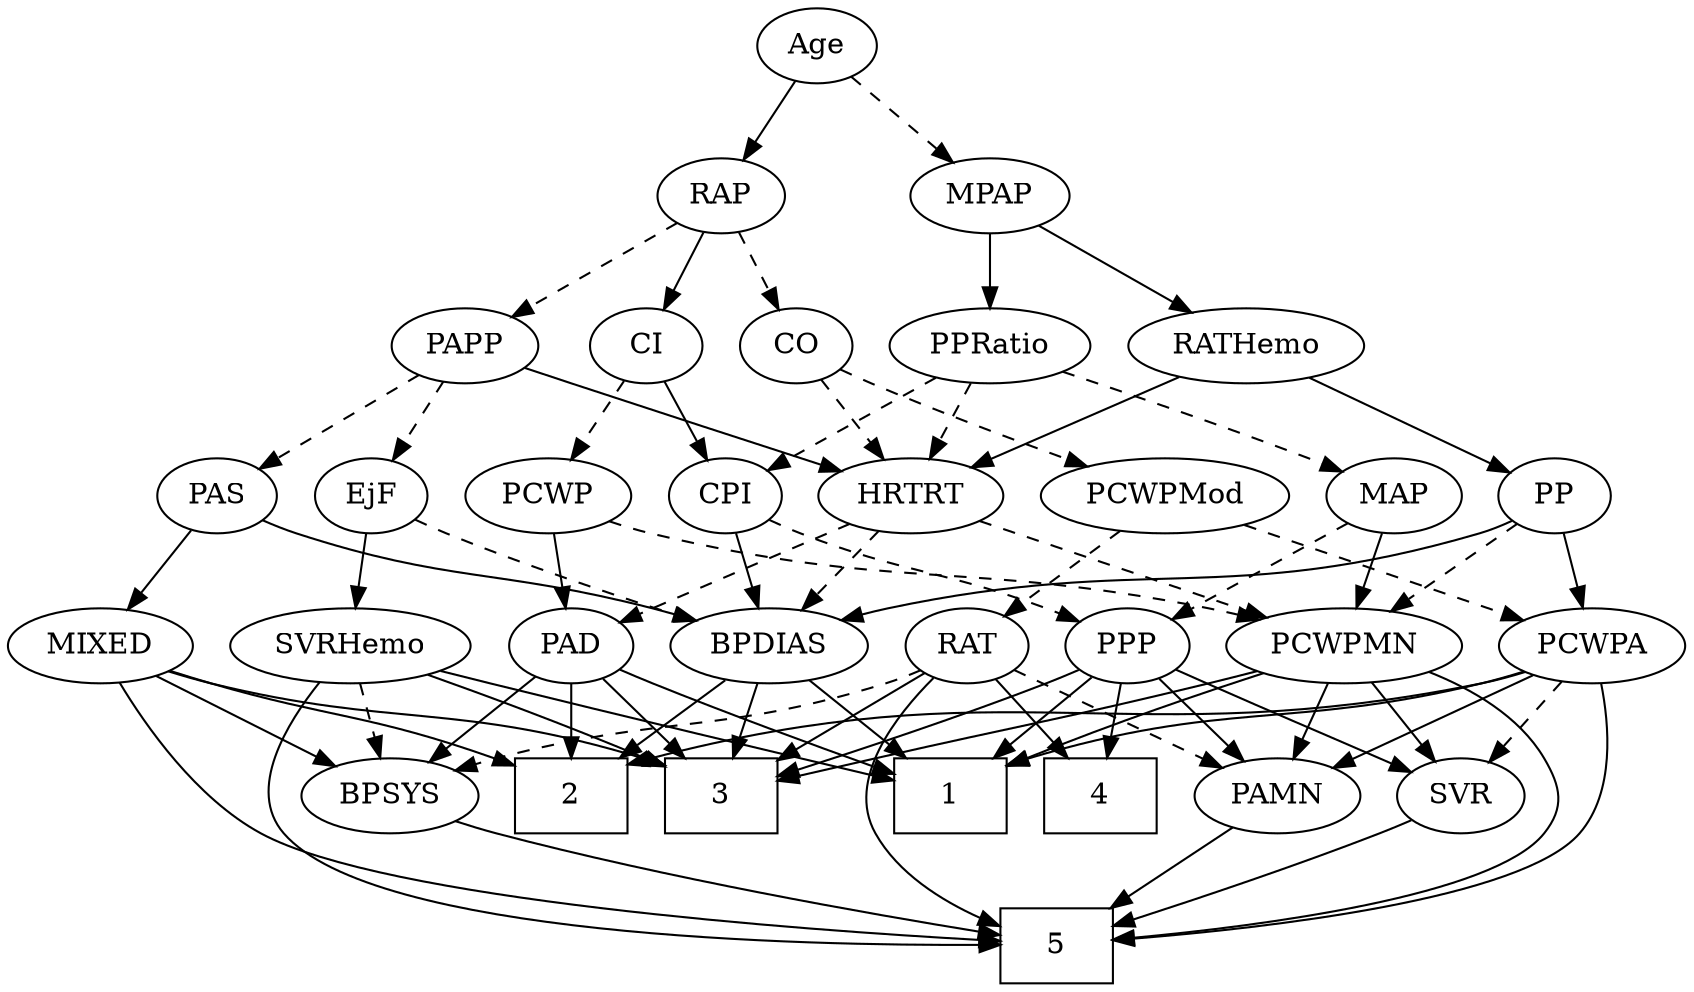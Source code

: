 strict digraph {
	graph [bb="0,0,741.34,468"];
	node [label="\N"];
	1	[height=0.5,
		pos="375.3,90",
		shape=box,
		width=0.75];
	2	[height=0.5,
		pos="231.3,90",
		shape=box,
		width=0.75];
	3	[height=0.5,
		pos="303.3,90",
		shape=box,
		width=0.75];
	4	[height=0.5,
		pos="485.3,90",
		shape=box,
		width=0.75];
	5	[height=0.5,
		pos="498.3,18",
		shape=box,
		width=0.75];
	Age	[height=0.5,
		pos="353.3,450",
		width=0.75];
	RAP	[height=0.5,
		pos="288.3,378",
		width=0.77632];
	Age -> RAP	[pos="e,302.06,393.82 339.51,434.15 330.64,424.6 318.93,411.99 308.96,401.25",
		style=solid];
	MPAP	[height=0.5,
		pos="418.3,378",
		width=0.97491];
	Age -> MPAP	[pos="e,403.63,394.8 367.08,434.15 375.63,424.94 386.81,412.91 396.54,402.43",
		style=dashed];
	EjF	[height=0.5,
		pos="162.3,234",
		width=0.75];
	SVRHemo	[height=0.5,
		pos="148.3,162",
		width=1.3902];
	EjF -> SVRHemo	[pos="e,151.75,180.28 158.91,216.05 157.37,208.35 155.5,199.03 153.77,190.36",
		style=solid];
	BPDIAS	[height=0.5,
		pos="334.3,162",
		width=1.1735];
	EjF -> BPDIAS	[pos="e,303.26,174.39 183.51,222.69 188.34,220.42 193.47,218.08 198.3,216 230.01,202.35 266.5,188.22 293.69,177.98",
		style=dashed];
	CO	[height=0.5,
		pos="324.3,306",
		width=0.75];
	RAP -> CO	[pos="e,315.99,323.15 296.65,360.76 301.01,352.28 306.44,341.71 311.34,332.2",
		style=dashed];
	CI	[height=0.5,
		pos="252.3,306",
		width=0.75];
	RAP -> CI	[pos="e,260.6,323.15 279.95,360.76 275.58,352.28 270.15,341.71 265.26,332.2",
		style=solid];
	PAPP	[height=0.5,
		pos="174.3,306",
		width=0.88464];
	RAP -> PAPP	[pos="e,195.18,319.82 268.7,364.97 250.84,354 224.22,337.65 203.79,325.11",
		style=dashed];
	MIXED	[height=0.5,
		pos="40.296,162",
		width=1.1193];
	MIXED -> 2	[pos="e,203.92,104.32 71.129,150.27 77.152,148.18 83.42,146.02 89.296,144 133.51,128.82 147.49,126.85 194.42,108.15",
		style=solid];
	MIXED -> 3	[pos="e,276.06,104.7 70.418,149.84 76.614,147.74 83.129,145.69 89.296,144 164.11,123.56 188.77,132.63 266.33,107.89",
		style=solid];
	MIXED -> 5	[pos="e,471.07,19.454 44.945,144.05 51.571,123.36 65.844,89.041 91.296,72 151.4,31.763 372.1,22.013 460.91,19.701",
		style=solid];
	BPSYS	[height=0.5,
		pos="148.3,90",
		width=1.0471];
	MIXED -> BPSYS	[pos="e,126.84,104.91 62.152,146.83 78.213,136.42 100.24,122.15 118,110.64",
		style=solid];
	RATHemo	[height=0.5,
		pos="418.3,306",
		width=1.3721];
	MPAP -> RATHemo	[pos="e,418.3,324.1 418.3,359.7 418.3,351.98 418.3,342.71 418.3,334.11",
		style=solid];
	PPRatio	[height=0.5,
		pos="525.3,306",
		width=1.1013];
	MPAP -> PPRatio	[pos="e,503.73,321.11 439.18,363.34 455.17,352.87 477.46,338.3 495.35,326.59",
		style=solid];
	BPSYS -> 5	[pos="e,471.2,22.132 176.38,77.944 182.55,75.769 189.09,73.651 195.3,72 289.55,46.916 403.53,30.648 461.12,23.383",
		style=solid];
	PAD	[height=0.5,
		pos="245.3,162",
		width=0.79437];
	PAD -> 1	[pos="e,348.26,105.56 266.47,149.6 286.16,139 315.89,122.99 339.31,110.38",
		style=solid];
	PAD -> 2	[pos="e,234.75,108.28 241.91,144.05 240.37,136.35 238.5,127.03 236.77,118.36",
		style=solid];
	PAD -> 3	[pos="e,289.11,108.13 257.88,145.81 265.07,137.14 274.25,126.05 282.48,116.12",
		style=solid];
	PAD -> BPSYS	[pos="e,168.13,105.31 227.05,147.83 212.75,137.51 192.61,122.98 176.27,111.19",
		style=solid];
	PCWPMod	[height=0.5,
		pos="517.3,234",
		width=1.4443];
	CO -> PCWPMod	[pos="e,479.42,246.43 345.44,294.52 350.27,292.26 355.42,289.96 360.3,288 396.41,273.44 438.22,259.46 469.61,249.51",
		style=dashed];
	HRTRT	[height=0.5,
		pos="335.3,234",
		width=1.1013];
	CO -> HRTRT	[pos="e,332.58,252.28 326.96,288.05 328.17,280.35 329.64,271.03 331,262.36",
		style=dashed];
	PAS	[height=0.5,
		pos="90.296,234",
		width=0.75];
	PAS -> MIXED	[pos="e,52.059,179.47 79.2,217.46 72.969,208.74 65.049,197.65 57.984,187.76",
		style=solid];
	PAS -> BPDIAS	[pos="e,302.61,174.09 110.92,222.33 115.87,220.03 121.2,217.76 126.3,216 193.95,192.58 214.37,199.34 283.3,180 286.44,179.12 289.68,178.16 \
292.93,177.16",
		style=solid];
	PAMN	[height=0.5,
		pos="566.3,90",
		width=1.011];
	PAMN -> 5	[pos="e,515.26,36.461 551.21,73.465 542.72,64.734 531.94,53.635 522.33,43.737",
		style=solid];
	PP	[height=0.5,
		pos="614.3,234",
		width=0.75];
	RATHemo -> PP	[pos="e,593.16,245.5 455.61,294.04 488.34,284.11 537,268.52 578.3,252 580.13,251.27 581.99,250.49 583.87,249.68",
		style=solid];
	RATHemo -> HRTRT	[pos="e,353.2,250.1 399.46,289.12 388.08,279.52 373.43,267.16 360.99,256.67",
		style=solid];
	CPI	[height=0.5,
		pos="420.3,234",
		width=0.75];
	CPI -> BPDIAS	[pos="e,353.22,178.41 403.71,219.5 391.64,209.67 375.02,196.15 361.07,184.79",
		style=solid];
	PPP	[height=0.5,
		pos="494.3,162",
		width=0.75];
	CPI -> PPP	[pos="e,479.34,177.14 435.27,218.83 445.8,208.87 460.08,195.37 471.95,184.14",
		style=dashed];
	RAT	[height=0.5,
		pos="422.3,162",
		width=0.75827];
	RAT -> 3	[pos="e,330.55,107.03 402.65,149.44 385.51,139.36 360.21,124.48 339.43,112.26",
		style=solid];
	RAT -> 4	[pos="e,469.96,108.04 435.66,146.15 443.66,137.26 454.03,125.74 463.22,115.53",
		style=solid];
	RAT -> 5	[pos="e,478.32,36.459 425.08,144.02 428.66,125.41 436.05,95.116 449.3,72 455.12,61.844 463.21,52.044 471.15,43.691",
		style=solid];
	RAT -> BPSYS	[pos="e,176.9,102.17 401.13,150.2 396.04,147.91 390.55,145.68 385.3,144 303.42,117.87 278.19,130.69 195.3,108 192.38,107.2 189.38,106.3 \
186.38,105.35",
		style=dashed];
	RAT -> PAMN	[pos="e,541.08,103.26 443.54,150.67 466.78,139.38 504.36,121.11 531.83,107.76",
		style=dashed];
	SVR	[height=0.5,
		pos="686.3,90",
		width=0.77632];
	SVR -> 5	[pos="e,525.31,28.476 663.25,79.496 657.11,77.011 650.47,74.367 644.3,72 607.2,57.765 564.44,42.359 534.83,31.845",
		style=solid];
	PCWPMod -> RAT	[pos="e,439.82,175.91 496.21,217.46 482.05,207.03 463.29,193.2 448.21,182.09",
		style=dashed];
	PCWPA	[height=0.5,
		pos="581.3,162",
		width=1.1555];
	PCWPMod -> PCWPA	[pos="e,566.68,178.99 532.46,216.41 540.63,207.48 550.84,196.31 559.81,186.5",
		style=dashed];
	PCWPA -> 1	[pos="e,402.46,100.23 549.56,150.22 512.5,137.62 451.28,116.82 412.15,103.52",
		style=solid];
	PCWPA -> 2	[pos="e,258.47,104.89 550.54,149.73 543.93,147.59 536.93,145.55 530.3,144 418.54,117.96 382.37,140.29 268.28,107.76",
		style=solid];
	PCWPA -> 5	[pos="e,525.45,23.26 594.7,144.88 608.48,126.22 625.99,95.12 611.3,72 594.73,45.926 561.56,32.455 535.43,25.638",
		style=solid];
	PCWPA -> PAMN	[pos="e,570,108.28 577.67,144.05 576,136.26 573.97,126.82 572.1,118.08",
		style=solid];
	PCWPA -> SVR	[pos="e,667.38,103.61 603.05,146.5 619.22,135.72 641.38,120.94 658.78,109.34",
		style=dashed];
	PCWPMN	[height=0.5,
		pos="691.3,162",
		width=1.3902];
	PCWPMN -> 1	[pos="e,402.31,97.422 654.29,149.81 647.03,147.76 639.45,145.73 632.3,144 551.73,124.51 530.37,125.28 449.3,108 437.23,105.43 424.1,102.46 \
412.29,99.74",
		style=solid];
	PCWPMN -> 3	[pos="e,330.46,104.93 655.01,149.57 647.55,147.5 639.71,145.51 632.3,144 506.89,118.4 467.26,143.2 340.17,107.71",
		style=solid];
	PCWPMN -> 5	[pos="e,525.56,21.288 705.84,144.69 721.06,125.57 740.52,93.755 723.3,72 700.31,42.973 593.57,28.256 535.75,22.3",
		style=solid];
	PCWPMN -> PAMN	[pos="e,589.63,104.07 665.4,146.5 645.96,135.61 619.24,120.65 598.44,109",
		style=solid];
	PCWPMN -> SVR	[pos="e,687.52,108.1 690.06,143.7 689.51,135.98 688.85,126.71 688.23,118.11",
		style=solid];
	SVRHemo -> 1	[pos="e,347.99,104.5 186.04,150.04 193.1,148.01 200.42,145.93 207.3,144 262.87,128.42 280.48,128.96 338.35,108.05",
		style=solid];
	SVRHemo -> 3	[pos="e,276.2,103.87 178.7,147.68 200.82,137.94 231.7,124.25 266.72,108.22",
		style=solid];
	SVRHemo -> 5	[pos="e,471.13,20.588 129.32,145.18 108.88,126.26 81.731,94.351 101.3,72 124.84,45.11 366.58,27.229 460.9,21.229",
		style=solid];
	SVRHemo -> BPSYS	[pos="e,148.3,108.1 148.3,143.7 148.3,135.98 148.3,126.71 148.3,118.11",
		style=dashed];
	BPDIAS -> 1	[pos="e,365.08,108.45 344.01,144.41 348.77,136.28 354.62,126.31 359.96,117.18",
		style=solid];
	BPDIAS -> 2	[pos="e,256.37,108.04 312.45,146.15 298.6,136.74 280.41,124.38 264.76,113.74",
		style=solid];
	BPDIAS -> 3	[pos="e,310.95,108.28 326.79,144.05 323.27,136.09 318.98,126.41 315.04,117.51",
		style=solid];
	MAP	[height=0.5,
		pos="690.3,234",
		width=0.84854];
	MAP -> PCWPMN	[pos="e,691.05,180.1 690.54,215.7 690.65,207.98 690.79,198.71 690.91,190.11",
		style=solid];
	MAP -> PPP	[pos="e,515.39,173.6 666.78,222.5 661.41,220.24 655.69,217.95 650.3,216 597.93,197.08 582.28,199.94 530.3,180 528.46,179.29 526.58,178.54 \
524.7,177.74",
		style=dashed];
	PP -> PCWPA	[pos="e,589.29,179.96 606.48,216.41 602.63,208.25 597.9,198.22 593.58,189.07",
		style=solid];
	PP -> PCWPMN	[pos="e,673.58,179.1 629.88,218.83 640.26,209.4 654.14,196.78 666.07,185.93",
		style=dashed];
	PP -> BPDIAS	[pos="e,366,174.09 593.72,222.18 588.77,219.89 583.43,217.66 578.3,216 495.7,189.24 470.4,201.54 386.3,180 382.88,179.13 379.36,178.15 \
375.84,177.11",
		style=solid];
	PPP -> 1	[pos="e,402.55,107.03 474.65,149.44 457.51,139.36 432.21,124.48 411.43,112.26",
		style=solid];
	PPP -> 3	[pos="e,330.63,104.42 473.2,150.4 468.36,148.15 463.2,145.89 458.3,144 409.55,125.23 392.71,127.52 340.13,108.03",
		style=solid];
	PPP -> 4	[pos="e,487.52,108.28 492.12,144.05 491.13,136.35 489.93,127.03 488.81,118.36",
		style=solid];
	PPP -> PAMN	[pos="e,550.5,106.36 508.87,146.83 518.68,137.29 531.84,124.5 543.08,113.57",
		style=solid];
	PPP -> SVR	[pos="e,661.39,98.499 515.44,150.53 520.28,148.27 525.43,145.97 530.3,144 571.33,127.4 619.76,111.5 651.65,101.52",
		style=solid];
	PPRatio -> CPI	[pos="e,438.96,247.44 503.79,290.67 487.55,279.83 465.13,264.89 447.61,253.21",
		style=dashed];
	PPRatio -> MAP	[pos="e,666.18,245.25 553.6,293.01 578.93,282.27 617.1,266.09 650.3,252 652.46,251.08 654.7,250.13 656.95,249.17",
		style=dashed];
	PPRatio -> HRTRT	[pos="e,365.09,245.98 495.61,294.06 463.08,282.08 410.74,262.8 374.77,249.54",
		style=dashed];
	PCWP	[height=0.5,
		pos="242.3,234",
		width=0.97491];
	PCWP -> PAD	[pos="e,244.56,180.1 243.04,215.7 243.37,207.98 243.77,198.71 244.13,190.11",
		style=solid];
	PCWP -> PCWPMN	[pos="e,655.03,174.54 268.46,221.59 274.24,219.44 280.4,217.42 286.3,216 436.61,179.82 480.53,209.52 632.3,180 636.48,179.19 640.79,178.21 \
645.09,177.15",
		style=dashed];
	CI -> CPI	[pos="e,399.11,245.36 273.49,294.64 278.32,292.37 283.46,290.05 288.3,288 330.27,270.26 342.33,269.74 384.3,252 386.11,251.23 387.97,250.43 \
389.83,249.6",
		style=solid];
	CI -> PCWP	[pos="e,244.76,252.28 249.88,288.05 248.77,280.35 247.44,271.03 246.21,262.36",
		style=dashed];
	PAPP -> EjF	[pos="e,165.26,252.28 171.39,288.05 170.07,280.35 168.47,271.03 166.99,262.36",
		style=dashed];
	PAPP -> PAS	[pos="e,106.54,248.54 156.89,290.5 144.63,280.28 128.06,266.47 114.52,255.18",
		style=dashed];
	PAPP -> HRTRT	[pos="e,307.64,247.03 198.75,294.37 225.18,282.88 267.62,264.43 298.17,251.14",
		style=solid];
	HRTRT -> PAD	[pos="e,262.53,176.4 316.21,218.15 302.92,207.82 285.07,193.93 270.6,182.68",
		style=dashed];
	HRTRT -> PCWPMN	[pos="e,654.67,174.39 364.56,221.83 371,219.66 377.82,217.58 384.3,216 492.51,189.63 523.42,203.47 632.3,180 636.4,179.12 640.64,178.1 \
644.87,177.02",
		style=dashed];
	HRTRT -> BPDIAS	[pos="e,334.54,180.1 335.05,215.7 334.94,207.98 334.81,198.71 334.68,190.11",
		style=dashed];
}
